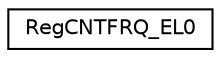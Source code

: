 digraph "类继承关系图"
{
  edge [fontname="Helvetica",fontsize="10",labelfontname="Helvetica",labelfontsize="10"];
  node [fontname="Helvetica",fontsize="10",shape=record];
  rankdir="LR";
  Node0 [label="RegCNTFRQ_EL0",height=0.2,width=0.4,color="black", fillcolor="white", style="filled",URL="$db/dc4/class_reg_c_n_t_f_r_q___e_l0.html"];
}
